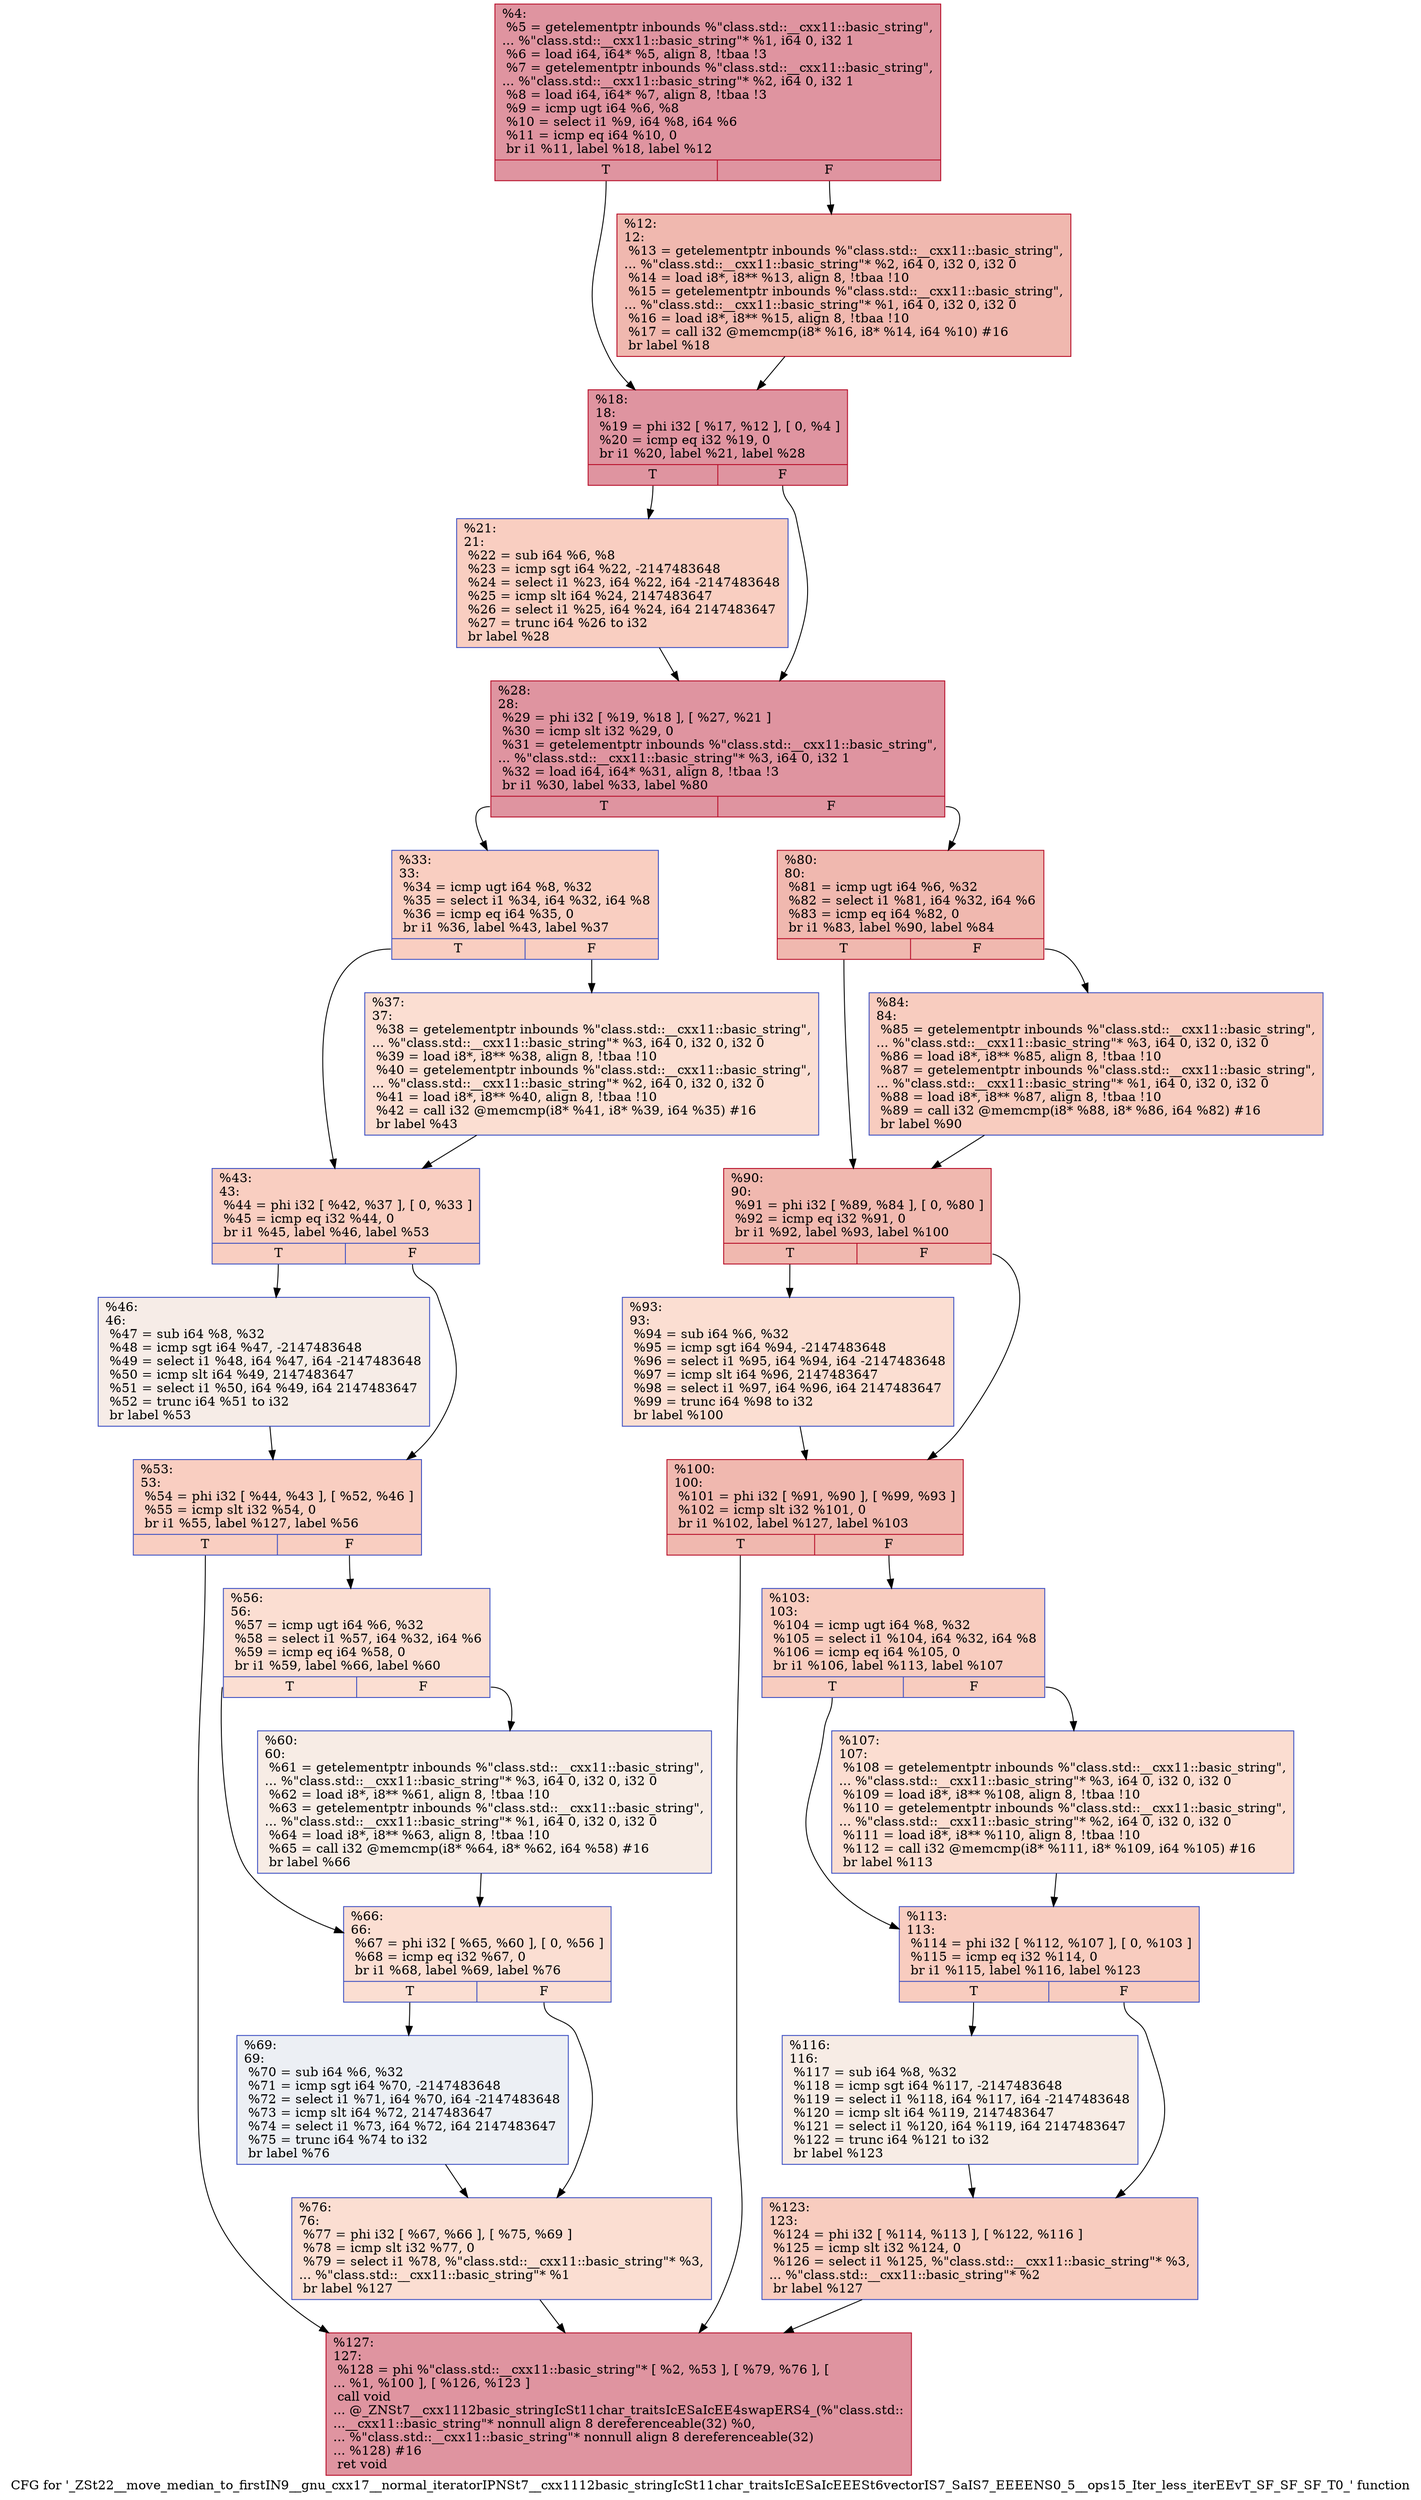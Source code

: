 digraph "CFG for '_ZSt22__move_median_to_firstIN9__gnu_cxx17__normal_iteratorIPNSt7__cxx1112basic_stringIcSt11char_traitsIcESaIcEEESt6vectorIS7_SaIS7_EEEENS0_5__ops15_Iter_less_iterEEvT_SF_SF_SF_T0_' function" {
	label="CFG for '_ZSt22__move_median_to_firstIN9__gnu_cxx17__normal_iteratorIPNSt7__cxx1112basic_stringIcSt11char_traitsIcESaIcEEESt6vectorIS7_SaIS7_EEEENS0_5__ops15_Iter_less_iterEEvT_SF_SF_SF_T0_' function";

	Node0x55ca994b3f50 [shape=record,color="#b70d28ff", style=filled, fillcolor="#b70d2870",label="{%4:\l  %5 = getelementptr inbounds %\"class.std::__cxx11::basic_string\",\l... %\"class.std::__cxx11::basic_string\"* %1, i64 0, i32 1\l  %6 = load i64, i64* %5, align 8, !tbaa !3\l  %7 = getelementptr inbounds %\"class.std::__cxx11::basic_string\",\l... %\"class.std::__cxx11::basic_string\"* %2, i64 0, i32 1\l  %8 = load i64, i64* %7, align 8, !tbaa !3\l  %9 = icmp ugt i64 %6, %8\l  %10 = select i1 %9, i64 %8, i64 %6\l  %11 = icmp eq i64 %10, 0\l  br i1 %11, label %18, label %12\l|{<s0>T|<s1>F}}"];
	Node0x55ca994b3f50:s0 -> Node0x55ca994b3fa0;
	Node0x55ca994b3f50:s1 -> Node0x55ca994b42a0;
	Node0x55ca994b42a0 [shape=record,color="#b70d28ff", style=filled, fillcolor="#dc5d4a70",label="{%12:\l12:                                               \l  %13 = getelementptr inbounds %\"class.std::__cxx11::basic_string\",\l... %\"class.std::__cxx11::basic_string\"* %2, i64 0, i32 0, i32 0\l  %14 = load i8*, i8** %13, align 8, !tbaa !10\l  %15 = getelementptr inbounds %\"class.std::__cxx11::basic_string\",\l... %\"class.std::__cxx11::basic_string\"* %1, i64 0, i32 0, i32 0\l  %16 = load i8*, i8** %15, align 8, !tbaa !10\l  %17 = call i32 @memcmp(i8* %16, i8* %14, i64 %10) #16\l  br label %18\l}"];
	Node0x55ca994b42a0 -> Node0x55ca994b3fa0;
	Node0x55ca994b3fa0 [shape=record,color="#b70d28ff", style=filled, fillcolor="#b70d2870",label="{%18:\l18:                                               \l  %19 = phi i32 [ %17, %12 ], [ 0, %4 ]\l  %20 = icmp eq i32 %19, 0\l  br i1 %20, label %21, label %28\l|{<s0>T|<s1>F}}"];
	Node0x55ca994b3fa0:s0 -> Node0x55ca994a1d00;
	Node0x55ca994b3fa0:s1 -> Node0x55ca994a1d50;
	Node0x55ca994a1d00 [shape=record,color="#3d50c3ff", style=filled, fillcolor="#f2907270",label="{%21:\l21:                                               \l  %22 = sub i64 %6, %8\l  %23 = icmp sgt i64 %22, -2147483648\l  %24 = select i1 %23, i64 %22, i64 -2147483648\l  %25 = icmp slt i64 %24, 2147483647\l  %26 = select i1 %25, i64 %24, i64 2147483647\l  %27 = trunc i64 %26 to i32\l  br label %28\l}"];
	Node0x55ca994a1d00 -> Node0x55ca994a1d50;
	Node0x55ca994a1d50 [shape=record,color="#b70d28ff", style=filled, fillcolor="#b70d2870",label="{%28:\l28:                                               \l  %29 = phi i32 [ %19, %18 ], [ %27, %21 ]\l  %30 = icmp slt i32 %29, 0\l  %31 = getelementptr inbounds %\"class.std::__cxx11::basic_string\",\l... %\"class.std::__cxx11::basic_string\"* %3, i64 0, i32 1\l  %32 = load i64, i64* %31, align 8, !tbaa !3\l  br i1 %30, label %33, label %80\l|{<s0>T|<s1>F}}"];
	Node0x55ca994a1d50:s0 -> Node0x55ca994a2390;
	Node0x55ca994a1d50:s1 -> Node0x55ca994a23e0;
	Node0x55ca994a2390 [shape=record,color="#3d50c3ff", style=filled, fillcolor="#f2907270",label="{%33:\l33:                                               \l  %34 = icmp ugt i64 %8, %32\l  %35 = select i1 %34, i64 %32, i64 %8\l  %36 = icmp eq i64 %35, 0\l  br i1 %36, label %43, label %37\l|{<s0>T|<s1>F}}"];
	Node0x55ca994a2390:s0 -> Node0x55ca994a26b0;
	Node0x55ca994a2390:s1 -> Node0x55ca9949ce10;
	Node0x55ca9949ce10 [shape=record,color="#3d50c3ff", style=filled, fillcolor="#f7b59970",label="{%37:\l37:                                               \l  %38 = getelementptr inbounds %\"class.std::__cxx11::basic_string\",\l... %\"class.std::__cxx11::basic_string\"* %3, i64 0, i32 0, i32 0\l  %39 = load i8*, i8** %38, align 8, !tbaa !10\l  %40 = getelementptr inbounds %\"class.std::__cxx11::basic_string\",\l... %\"class.std::__cxx11::basic_string\"* %2, i64 0, i32 0, i32 0\l  %41 = load i8*, i8** %40, align 8, !tbaa !10\l  %42 = call i32 @memcmp(i8* %41, i8* %39, i64 %35) #16\l  br label %43\l}"];
	Node0x55ca9949ce10 -> Node0x55ca994a26b0;
	Node0x55ca994a26b0 [shape=record,color="#3d50c3ff", style=filled, fillcolor="#f2907270",label="{%43:\l43:                                               \l  %44 = phi i32 [ %42, %37 ], [ 0, %33 ]\l  %45 = icmp eq i32 %44, 0\l  br i1 %45, label %46, label %53\l|{<s0>T|<s1>F}}"];
	Node0x55ca994a26b0:s0 -> Node0x55ca9949d4b0;
	Node0x55ca994a26b0:s1 -> Node0x55ca9949d500;
	Node0x55ca9949d4b0 [shape=record,color="#3d50c3ff", style=filled, fillcolor="#ead5c970",label="{%46:\l46:                                               \l  %47 = sub i64 %8, %32\l  %48 = icmp sgt i64 %47, -2147483648\l  %49 = select i1 %48, i64 %47, i64 -2147483648\l  %50 = icmp slt i64 %49, 2147483647\l  %51 = select i1 %50, i64 %49, i64 2147483647\l  %52 = trunc i64 %51 to i32\l  br label %53\l}"];
	Node0x55ca9949d4b0 -> Node0x55ca9949d500;
	Node0x55ca9949d500 [shape=record,color="#3d50c3ff", style=filled, fillcolor="#f2907270",label="{%53:\l53:                                               \l  %54 = phi i32 [ %44, %43 ], [ %52, %46 ]\l  %55 = icmp slt i32 %54, 0\l  br i1 %55, label %127, label %56\l|{<s0>T|<s1>F}}"];
	Node0x55ca9949d500:s0 -> Node0x55ca994b67c0;
	Node0x55ca9949d500:s1 -> Node0x55ca994b6810;
	Node0x55ca994b6810 [shape=record,color="#3d50c3ff", style=filled, fillcolor="#f7b59970",label="{%56:\l56:                                               \l  %57 = icmp ugt i64 %6, %32\l  %58 = select i1 %57, i64 %32, i64 %6\l  %59 = icmp eq i64 %58, 0\l  br i1 %59, label %66, label %60\l|{<s0>T|<s1>F}}"];
	Node0x55ca994b6810:s0 -> Node0x55ca994b6ae0;
	Node0x55ca994b6810:s1 -> Node0x55ca994b6b30;
	Node0x55ca994b6b30 [shape=record,color="#3d50c3ff", style=filled, fillcolor="#ecd3c570",label="{%60:\l60:                                               \l  %61 = getelementptr inbounds %\"class.std::__cxx11::basic_string\",\l... %\"class.std::__cxx11::basic_string\"* %3, i64 0, i32 0, i32 0\l  %62 = load i8*, i8** %61, align 8, !tbaa !10\l  %63 = getelementptr inbounds %\"class.std::__cxx11::basic_string\",\l... %\"class.std::__cxx11::basic_string\"* %1, i64 0, i32 0, i32 0\l  %64 = load i8*, i8** %63, align 8, !tbaa !10\l  %65 = call i32 @memcmp(i8* %64, i8* %62, i64 %58) #16\l  br label %66\l}"];
	Node0x55ca994b6b30 -> Node0x55ca994b6ae0;
	Node0x55ca994b6ae0 [shape=record,color="#3d50c3ff", style=filled, fillcolor="#f7b59970",label="{%66:\l66:                                               \l  %67 = phi i32 [ %65, %60 ], [ 0, %56 ]\l  %68 = icmp eq i32 %67, 0\l  br i1 %68, label %69, label %76\l|{<s0>T|<s1>F}}"];
	Node0x55ca994b6ae0:s0 -> Node0x55ca994b71b0;
	Node0x55ca994b6ae0:s1 -> Node0x55ca994b7200;
	Node0x55ca994b71b0 [shape=record,color="#3d50c3ff", style=filled, fillcolor="#d4dbe670",label="{%69:\l69:                                               \l  %70 = sub i64 %6, %32\l  %71 = icmp sgt i64 %70, -2147483648\l  %72 = select i1 %71, i64 %70, i64 -2147483648\l  %73 = icmp slt i64 %72, 2147483647\l  %74 = select i1 %73, i64 %72, i64 2147483647\l  %75 = trunc i64 %74 to i32\l  br label %76\l}"];
	Node0x55ca994b71b0 -> Node0x55ca994b7200;
	Node0x55ca994b7200 [shape=record,color="#3d50c3ff", style=filled, fillcolor="#f7b59970",label="{%76:\l76:                                               \l  %77 = phi i32 [ %67, %66 ], [ %75, %69 ]\l  %78 = icmp slt i32 %77, 0\l  %79 = select i1 %78, %\"class.std::__cxx11::basic_string\"* %3,\l... %\"class.std::__cxx11::basic_string\"* %1\l  br label %127\l}"];
	Node0x55ca994b7200 -> Node0x55ca994b67c0;
	Node0x55ca994a23e0 [shape=record,color="#b70d28ff", style=filled, fillcolor="#dc5d4a70",label="{%80:\l80:                                               \l  %81 = icmp ugt i64 %6, %32\l  %82 = select i1 %81, i64 %32, i64 %6\l  %83 = icmp eq i64 %82, 0\l  br i1 %83, label %90, label %84\l|{<s0>T|<s1>F}}"];
	Node0x55ca994a23e0:s0 -> Node0x55ca994b7b20;
	Node0x55ca994a23e0:s1 -> Node0x55ca994b7b70;
	Node0x55ca994b7b70 [shape=record,color="#3d50c3ff", style=filled, fillcolor="#f08b6e70",label="{%84:\l84:                                               \l  %85 = getelementptr inbounds %\"class.std::__cxx11::basic_string\",\l... %\"class.std::__cxx11::basic_string\"* %3, i64 0, i32 0, i32 0\l  %86 = load i8*, i8** %85, align 8, !tbaa !10\l  %87 = getelementptr inbounds %\"class.std::__cxx11::basic_string\",\l... %\"class.std::__cxx11::basic_string\"* %1, i64 0, i32 0, i32 0\l  %88 = load i8*, i8** %87, align 8, !tbaa !10\l  %89 = call i32 @memcmp(i8* %88, i8* %86, i64 %82) #16\l  br label %90\l}"];
	Node0x55ca994b7b70 -> Node0x55ca994b7b20;
	Node0x55ca994b7b20 [shape=record,color="#b70d28ff", style=filled, fillcolor="#dc5d4a70",label="{%90:\l90:                                               \l  %91 = phi i32 [ %89, %84 ], [ 0, %80 ]\l  %92 = icmp eq i32 %91, 0\l  br i1 %92, label %93, label %100\l|{<s0>T|<s1>F}}"];
	Node0x55ca994b7b20:s0 -> Node0x55ca994b4960;
	Node0x55ca994b7b20:s1 -> Node0x55ca994b49b0;
	Node0x55ca994b4960 [shape=record,color="#3d50c3ff", style=filled, fillcolor="#f7b59970",label="{%93:\l93:                                               \l  %94 = sub i64 %6, %32\l  %95 = icmp sgt i64 %94, -2147483648\l  %96 = select i1 %95, i64 %94, i64 -2147483648\l  %97 = icmp slt i64 %96, 2147483647\l  %98 = select i1 %97, i64 %96, i64 2147483647\l  %99 = trunc i64 %98 to i32\l  br label %100\l}"];
	Node0x55ca994b4960 -> Node0x55ca994b49b0;
	Node0x55ca994b49b0 [shape=record,color="#b70d28ff", style=filled, fillcolor="#dc5d4a70",label="{%100:\l100:                                              \l  %101 = phi i32 [ %91, %90 ], [ %99, %93 ]\l  %102 = icmp slt i32 %101, 0\l  br i1 %102, label %127, label %103\l|{<s0>T|<s1>F}}"];
	Node0x55ca994b49b0:s0 -> Node0x55ca994b67c0;
	Node0x55ca994b49b0:s1 -> Node0x55ca994b4fe0;
	Node0x55ca994b4fe0 [shape=record,color="#3d50c3ff", style=filled, fillcolor="#f08b6e70",label="{%103:\l103:                                              \l  %104 = icmp ugt i64 %8, %32\l  %105 = select i1 %104, i64 %32, i64 %8\l  %106 = icmp eq i64 %105, 0\l  br i1 %106, label %113, label %107\l|{<s0>T|<s1>F}}"];
	Node0x55ca994b4fe0:s0 -> Node0x55ca994b97b0;
	Node0x55ca994b4fe0:s1 -> Node0x55ca994b9800;
	Node0x55ca994b9800 [shape=record,color="#3d50c3ff", style=filled, fillcolor="#f7b39670",label="{%107:\l107:                                              \l  %108 = getelementptr inbounds %\"class.std::__cxx11::basic_string\",\l... %\"class.std::__cxx11::basic_string\"* %3, i64 0, i32 0, i32 0\l  %109 = load i8*, i8** %108, align 8, !tbaa !10\l  %110 = getelementptr inbounds %\"class.std::__cxx11::basic_string\",\l... %\"class.std::__cxx11::basic_string\"* %2, i64 0, i32 0, i32 0\l  %111 = load i8*, i8** %110, align 8, !tbaa !10\l  %112 = call i32 @memcmp(i8* %111, i8* %109, i64 %105) #16\l  br label %113\l}"];
	Node0x55ca994b9800 -> Node0x55ca994b97b0;
	Node0x55ca994b97b0 [shape=record,color="#3d50c3ff", style=filled, fillcolor="#f08b6e70",label="{%113:\l113:                                              \l  %114 = phi i32 [ %112, %107 ], [ 0, %103 ]\l  %115 = icmp eq i32 %114, 0\l  br i1 %115, label %116, label %123\l|{<s0>T|<s1>F}}"];
	Node0x55ca994b97b0:s0 -> Node0x55ca994b9e80;
	Node0x55ca994b97b0:s1 -> Node0x55ca994b9ed0;
	Node0x55ca994b9e80 [shape=record,color="#3d50c3ff", style=filled, fillcolor="#ecd3c570",label="{%116:\l116:                                              \l  %117 = sub i64 %8, %32\l  %118 = icmp sgt i64 %117, -2147483648\l  %119 = select i1 %118, i64 %117, i64 -2147483648\l  %120 = icmp slt i64 %119, 2147483647\l  %121 = select i1 %120, i64 %119, i64 2147483647\l  %122 = trunc i64 %121 to i32\l  br label %123\l}"];
	Node0x55ca994b9e80 -> Node0x55ca994b9ed0;
	Node0x55ca994b9ed0 [shape=record,color="#3d50c3ff", style=filled, fillcolor="#f08b6e70",label="{%123:\l123:                                              \l  %124 = phi i32 [ %114, %113 ], [ %122, %116 ]\l  %125 = icmp slt i32 %124, 0\l  %126 = select i1 %125, %\"class.std::__cxx11::basic_string\"* %3,\l... %\"class.std::__cxx11::basic_string\"* %2\l  br label %127\l}"];
	Node0x55ca994b9ed0 -> Node0x55ca994b67c0;
	Node0x55ca994b67c0 [shape=record,color="#b70d28ff", style=filled, fillcolor="#b70d2870",label="{%127:\l127:                                              \l  %128 = phi %\"class.std::__cxx11::basic_string\"* [ %2, %53 ], [ %79, %76 ], [\l... %1, %100 ], [ %126, %123 ]\l  call void\l... @_ZNSt7__cxx1112basic_stringIcSt11char_traitsIcESaIcEE4swapERS4_(%\"class.std::\l...__cxx11::basic_string\"* nonnull align 8 dereferenceable(32) %0,\l... %\"class.std::__cxx11::basic_string\"* nonnull align 8 dereferenceable(32)\l... %128) #16\l  ret void\l}"];
}
